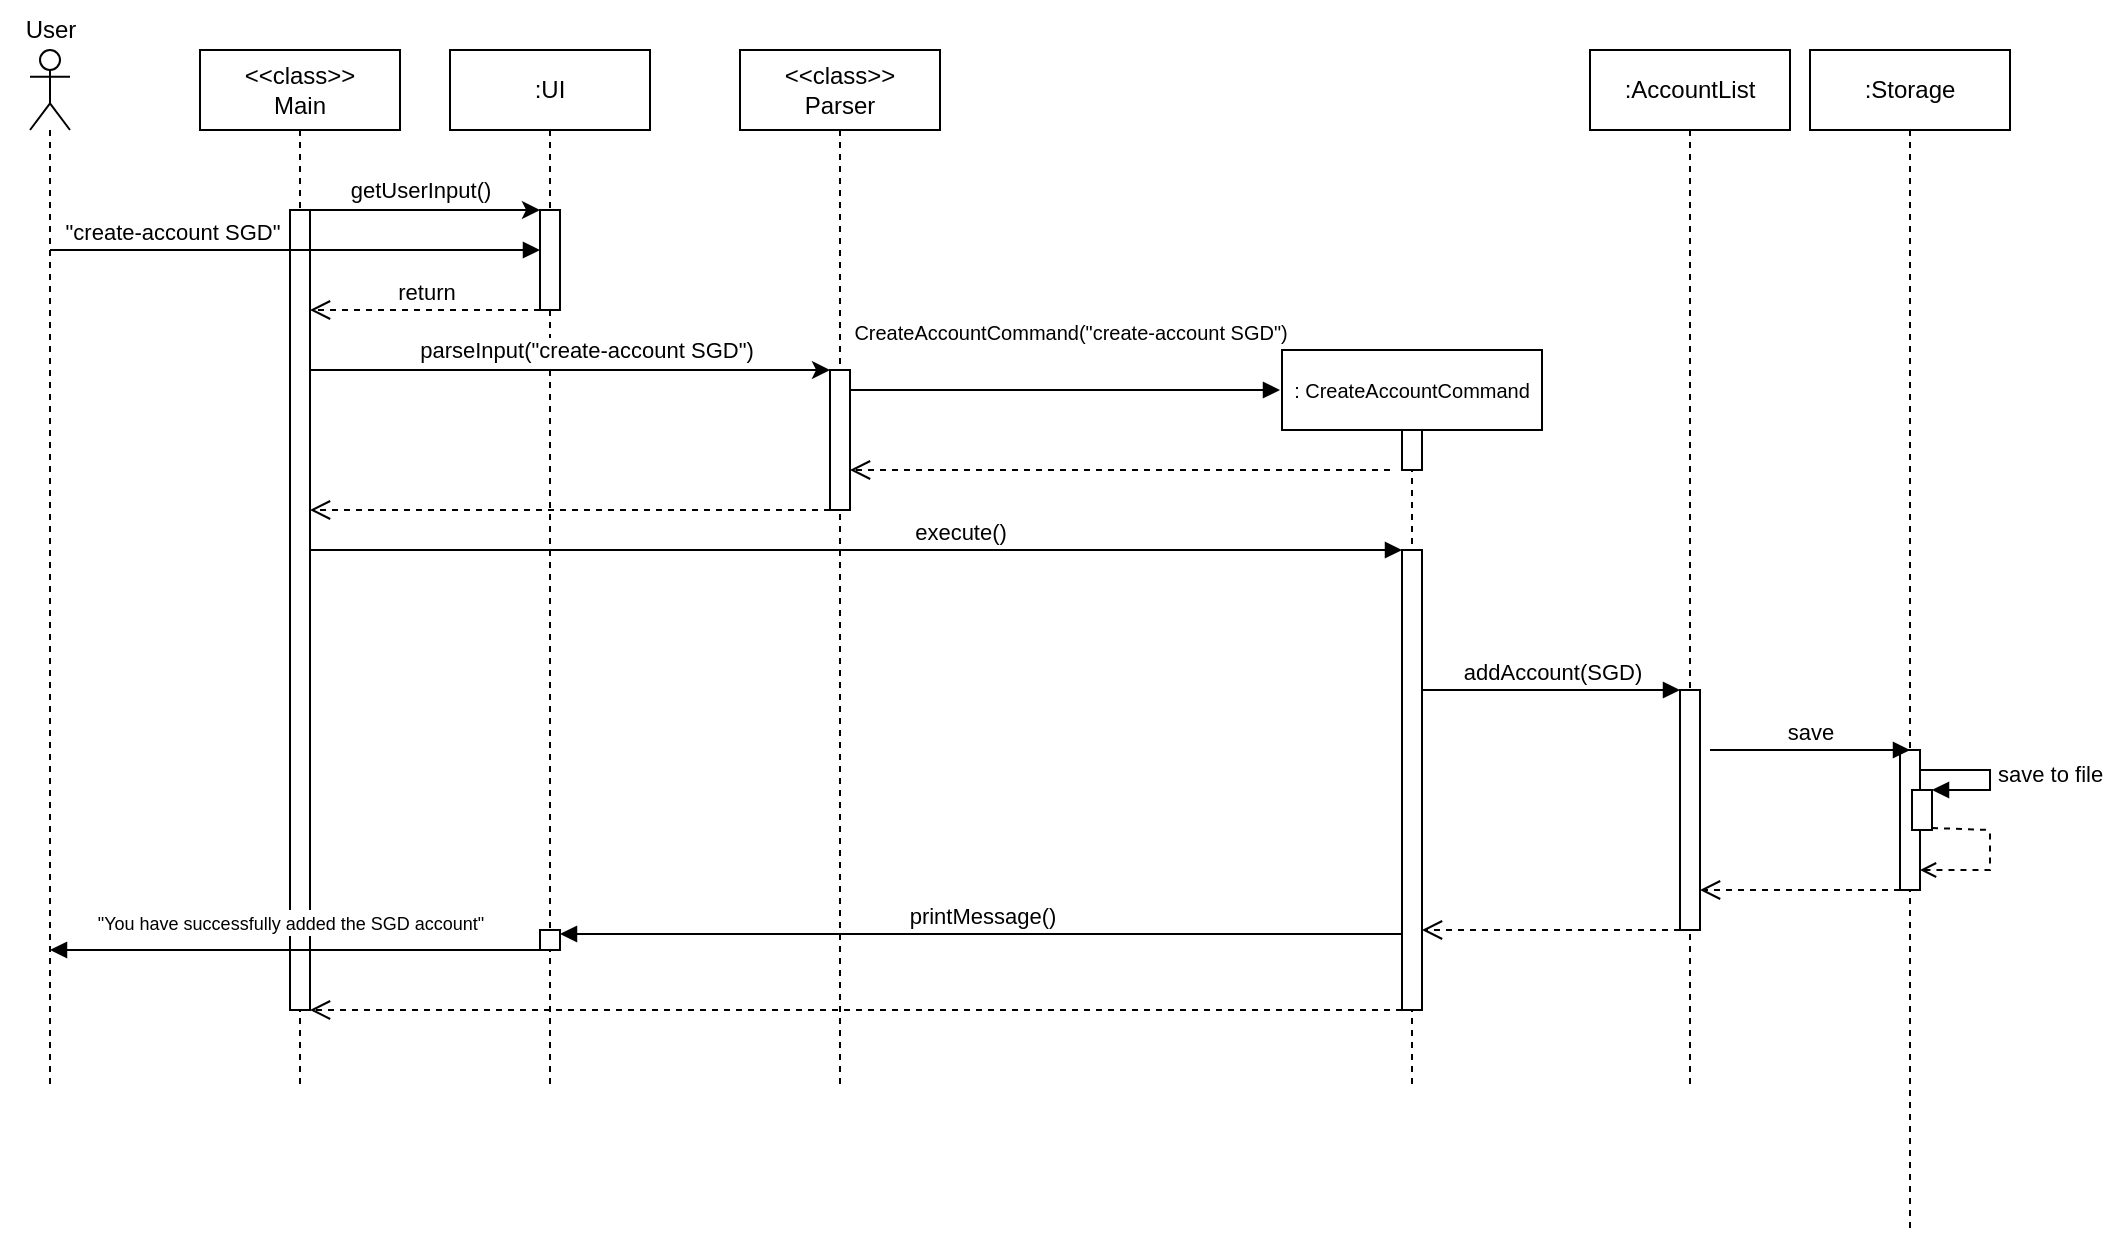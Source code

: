 <mxfile version="21.0.10" type="device"><diagram name="Page-1" id="2YBvvXClWsGukQMizWep"><mxGraphModel dx="746" dy="420" grid="1" gridSize="10" guides="1" tooltips="1" connect="1" arrows="1" fold="1" page="1" pageScale="1" pageWidth="850" pageHeight="1100" math="0" shadow="0"><root><mxCell id="0"/><mxCell id="1" parent="0"/><mxCell id="aM9ryv3xv72pqoxQDRHE-1" value=":UI" style="shape=umlLifeline;perimeter=lifelinePerimeter;whiteSpace=wrap;html=1;container=0;dropTarget=0;collapsible=0;recursiveResize=0;outlineConnect=0;portConstraint=eastwest;newEdgeStyle={&quot;edgeStyle&quot;:&quot;elbowEdgeStyle&quot;,&quot;elbow&quot;:&quot;vertical&quot;,&quot;curved&quot;:0,&quot;rounded&quot;:0};" parent="1" vertex="1"><mxGeometry x="230" y="40" width="100" height="520" as="geometry"/></mxCell><mxCell id="aM9ryv3xv72pqoxQDRHE-2" value="" style="html=1;points=[];perimeter=orthogonalPerimeter;outlineConnect=0;targetShapes=umlLifeline;portConstraint=eastwest;newEdgeStyle={&quot;edgeStyle&quot;:&quot;elbowEdgeStyle&quot;,&quot;elbow&quot;:&quot;vertical&quot;,&quot;curved&quot;:0,&quot;rounded&quot;:0};" parent="aM9ryv3xv72pqoxQDRHE-1" vertex="1"><mxGeometry x="45" y="80" width="10" height="50" as="geometry"/></mxCell><mxCell id="hMPF1phHnx8YN94nT98c-94" value="" style="html=1;points=[];perimeter=orthogonalPerimeter;outlineConnect=0;targetShapes=umlLifeline;portConstraint=eastwest;newEdgeStyle={&quot;edgeStyle&quot;:&quot;elbowEdgeStyle&quot;,&quot;elbow&quot;:&quot;vertical&quot;,&quot;curved&quot;:0,&quot;rounded&quot;:0};" parent="aM9ryv3xv72pqoxQDRHE-1" vertex="1"><mxGeometry x="45" y="440" width="10" height="10" as="geometry"/></mxCell><mxCell id="aM9ryv3xv72pqoxQDRHE-5" value="&amp;lt;&amp;lt;class&amp;gt;&amp;gt;&lt;br&gt;Parser" style="shape=umlLifeline;perimeter=lifelinePerimeter;whiteSpace=wrap;html=1;container=0;dropTarget=0;collapsible=0;recursiveResize=0;outlineConnect=0;portConstraint=eastwest;newEdgeStyle={&quot;edgeStyle&quot;:&quot;elbowEdgeStyle&quot;,&quot;elbow&quot;:&quot;vertical&quot;,&quot;curved&quot;:0,&quot;rounded&quot;:0};" parent="1" vertex="1"><mxGeometry x="375" y="40" width="100" height="520" as="geometry"/></mxCell><mxCell id="aM9ryv3xv72pqoxQDRHE-6" value="" style="html=1;points=[];perimeter=orthogonalPerimeter;outlineConnect=0;targetShapes=umlLifeline;portConstraint=eastwest;newEdgeStyle={&quot;edgeStyle&quot;:&quot;elbowEdgeStyle&quot;,&quot;elbow&quot;:&quot;vertical&quot;,&quot;curved&quot;:0,&quot;rounded&quot;:0};" parent="aM9ryv3xv72pqoxQDRHE-5" vertex="1"><mxGeometry x="45" y="160" width="10" height="70" as="geometry"/></mxCell><mxCell id="aM9ryv3xv72pqoxQDRHE-8" value="" style="html=1;verticalAlign=bottom;endArrow=open;dashed=1;endSize=8;edgeStyle=elbowEdgeStyle;elbow=vertical;curved=0;rounded=0;" parent="1" source="aM9ryv3xv72pqoxQDRHE-6" target="hMPF1phHnx8YN94nT98c-72" edge="1"><mxGeometry relative="1" as="geometry"><mxPoint x="280" y="140" as="targetPoint"/><Array as="points"><mxPoint x="415" y="270"/><mxPoint x="345" y="240"/><mxPoint x="415" y="210"/><mxPoint x="380" y="280"/></Array></mxGeometry></mxCell><mxCell id="hMPF1phHnx8YN94nT98c-1" value="parseInput(&quot;create-account SGD&quot;)" style="endArrow=classic;html=1;rounded=0;" parent="1" edge="1"><mxGeometry x="0.059" y="10" width="50" height="50" relative="1" as="geometry"><mxPoint x="160" y="200" as="sourcePoint"/><mxPoint x="420" y="200" as="targetPoint"/><Array as="points"><mxPoint x="405" y="200"/></Array><mxPoint as="offset"/></mxGeometry></mxCell><mxCell id="hMPF1phHnx8YN94nT98c-4" value="&lt;font style=&quot;font-size: 10px;&quot;&gt;:&amp;nbsp;CreateAccountCommand&lt;/font&gt;" style="shape=umlLifeline;perimeter=lifelinePerimeter;whiteSpace=wrap;html=1;container=1;dropTarget=0;collapsible=0;recursiveResize=0;outlineConnect=0;portConstraint=eastwest;newEdgeStyle={&quot;edgeStyle&quot;:&quot;elbowEdgeStyle&quot;,&quot;elbow&quot;:&quot;vertical&quot;,&quot;curved&quot;:0,&quot;rounded&quot;:0};" parent="1" vertex="1"><mxGeometry x="646" y="190" width="130" height="370" as="geometry"/></mxCell><mxCell id="hMPF1phHnx8YN94nT98c-6" value="" style="html=1;points=[];perimeter=orthogonalPerimeter;outlineConnect=0;targetShapes=umlLifeline;portConstraint=eastwest;newEdgeStyle={&quot;edgeStyle&quot;:&quot;elbowEdgeStyle&quot;,&quot;elbow&quot;:&quot;vertical&quot;,&quot;curved&quot;:0,&quot;rounded&quot;:0};" parent="hMPF1phHnx8YN94nT98c-4" vertex="1"><mxGeometry x="60" y="40" width="10" height="20" as="geometry"/></mxCell><mxCell id="hMPF1phHnx8YN94nT98c-78" value="" style="html=1;points=[];perimeter=orthogonalPerimeter;outlineConnect=0;targetShapes=umlLifeline;portConstraint=eastwest;newEdgeStyle={&quot;edgeStyle&quot;:&quot;elbowEdgeStyle&quot;,&quot;elbow&quot;:&quot;vertical&quot;,&quot;curved&quot;:0,&quot;rounded&quot;:0};" parent="hMPF1phHnx8YN94nT98c-4" vertex="1"><mxGeometry x="60" y="100" width="10" height="230" as="geometry"/></mxCell><mxCell id="hMPF1phHnx8YN94nT98c-5" value="&lt;font style=&quot;font-size: 10px;&quot;&gt;CreateAccountCommand(&quot;create-account SGD&quot;)&lt;/font&gt;" style="html=1;verticalAlign=bottom;endArrow=block;edgeStyle=elbowEdgeStyle;elbow=vertical;curved=0;rounded=0;" parent="1" source="aM9ryv3xv72pqoxQDRHE-6" edge="1"><mxGeometry x="0.023" y="20" width="80" relative="1" as="geometry"><mxPoint x="445" y="360" as="sourcePoint"/><mxPoint x="645" y="210" as="targetPoint"/><mxPoint as="offset"/></mxGeometry></mxCell><mxCell id="hMPF1phHnx8YN94nT98c-7" value="" style="html=1;verticalAlign=bottom;endArrow=open;dashed=1;endSize=8;edgeStyle=elbowEdgeStyle;elbow=vertical;curved=0;rounded=0;" parent="1" target="aM9ryv3xv72pqoxQDRHE-6" edge="1"><mxGeometry x="0.004" relative="1" as="geometry"><mxPoint x="700" y="250" as="sourcePoint"/><mxPoint x="465" y="250" as="targetPoint"/><mxPoint as="offset"/></mxGeometry></mxCell><mxCell id="hMPF1phHnx8YN94nT98c-69" value="&amp;lt;&amp;lt;class&amp;gt;&amp;gt;&lt;br&gt;Main" style="shape=umlLifeline;perimeter=lifelinePerimeter;whiteSpace=wrap;html=1;container=1;dropTarget=0;collapsible=0;recursiveResize=0;outlineConnect=0;portConstraint=eastwest;newEdgeStyle={&quot;edgeStyle&quot;:&quot;elbowEdgeStyle&quot;,&quot;elbow&quot;:&quot;vertical&quot;,&quot;curved&quot;:0,&quot;rounded&quot;:0};" parent="1" vertex="1"><mxGeometry x="105" y="40" width="100" height="520" as="geometry"/></mxCell><mxCell id="hMPF1phHnx8YN94nT98c-72" value="" style="html=1;points=[];perimeter=orthogonalPerimeter;outlineConnect=0;targetShapes=umlLifeline;portConstraint=eastwest;newEdgeStyle={&quot;edgeStyle&quot;:&quot;elbowEdgeStyle&quot;,&quot;elbow&quot;:&quot;vertical&quot;,&quot;curved&quot;:0,&quot;rounded&quot;:0};" parent="hMPF1phHnx8YN94nT98c-69" vertex="1"><mxGeometry x="45" y="80" width="10" height="400" as="geometry"/></mxCell><mxCell id="hMPF1phHnx8YN94nT98c-71" value="" style="shape=umlLifeline;perimeter=lifelinePerimeter;whiteSpace=wrap;html=1;container=1;dropTarget=0;collapsible=0;recursiveResize=0;outlineConnect=0;portConstraint=eastwest;newEdgeStyle={&quot;edgeStyle&quot;:&quot;elbowEdgeStyle&quot;,&quot;elbow&quot;:&quot;vertical&quot;,&quot;curved&quot;:0,&quot;rounded&quot;:0};participant=umlActor;" parent="1" vertex="1"><mxGeometry x="20" y="40" width="20" height="520" as="geometry"/></mxCell><mxCell id="aM9ryv3xv72pqoxQDRHE-3" value="&quot;create-account SGD&quot;" style="html=1;verticalAlign=bottom;startArrow=none;endArrow=block;startSize=8;edgeStyle=elbowEdgeStyle;elbow=vertical;curved=0;rounded=0;startFill=0;" parent="1" source="hMPF1phHnx8YN94nT98c-71" target="aM9ryv3xv72pqoxQDRHE-2" edge="1"><mxGeometry x="-0.507" relative="1" as="geometry"><mxPoint x="130" y="110" as="sourcePoint"/><Array as="points"><mxPoint x="200" y="140"/><mxPoint x="180" y="160"/></Array><mxPoint as="offset"/></mxGeometry></mxCell><mxCell id="hMPF1phHnx8YN94nT98c-73" value="getUserInput()" style="edgeStyle=elbowEdgeStyle;rounded=0;orthogonalLoop=1;jettySize=auto;html=1;elbow=vertical;curved=0;" parent="1" source="hMPF1phHnx8YN94nT98c-72" target="aM9ryv3xv72pqoxQDRHE-2" edge="1"><mxGeometry x="-0.043" y="10" relative="1" as="geometry"><Array as="points"><mxPoint x="245" y="120"/></Array><mxPoint as="offset"/></mxGeometry></mxCell><mxCell id="hMPF1phHnx8YN94nT98c-76" value="return" style="html=1;verticalAlign=bottom;endArrow=open;dashed=1;endSize=8;edgeStyle=elbowEdgeStyle;elbow=vertical;curved=0;rounded=0;" parent="1" source="aM9ryv3xv72pqoxQDRHE-2" edge="1"><mxGeometry relative="1" as="geometry"><mxPoint x="595" y="290" as="sourcePoint"/><mxPoint x="160" y="170" as="targetPoint"/><Array as="points"><mxPoint x="265" y="170"/></Array></mxGeometry></mxCell><mxCell id="hMPF1phHnx8YN94nT98c-77" value="execute()" style="html=1;verticalAlign=bottom;endArrow=block;edgeStyle=elbowEdgeStyle;elbow=vertical;curved=0;rounded=0;" parent="1" source="hMPF1phHnx8YN94nT98c-72" target="hMPF1phHnx8YN94nT98c-78" edge="1"><mxGeometry x="0.189" width="80" relative="1" as="geometry"><mxPoint x="515" y="290" as="sourcePoint"/><mxPoint x="595" y="290" as="targetPoint"/><Array as="points"><mxPoint x="675" y="290"/></Array><mxPoint as="offset"/></mxGeometry></mxCell><mxCell id="hMPF1phHnx8YN94nT98c-79" value=":AccountList" style="shape=umlLifeline;perimeter=lifelinePerimeter;whiteSpace=wrap;html=1;container=1;dropTarget=0;collapsible=0;recursiveResize=0;outlineConnect=0;portConstraint=eastwest;newEdgeStyle={&quot;edgeStyle&quot;:&quot;elbowEdgeStyle&quot;,&quot;elbow&quot;:&quot;vertical&quot;,&quot;curved&quot;:0,&quot;rounded&quot;:0};" parent="1" vertex="1"><mxGeometry x="800" y="40" width="100" height="520" as="geometry"/></mxCell><mxCell id="hMPF1phHnx8YN94nT98c-81" value="" style="html=1;points=[];perimeter=orthogonalPerimeter;outlineConnect=0;targetShapes=umlLifeline;portConstraint=eastwest;newEdgeStyle={&quot;edgeStyle&quot;:&quot;elbowEdgeStyle&quot;,&quot;elbow&quot;:&quot;vertical&quot;,&quot;curved&quot;:0,&quot;rounded&quot;:0};" parent="hMPF1phHnx8YN94nT98c-79" vertex="1"><mxGeometry x="45" y="320" width="10" height="120" as="geometry"/></mxCell><mxCell id="hMPF1phHnx8YN94nT98c-80" value="addAccount(SGD)" style="html=1;verticalAlign=bottom;endArrow=block;edgeStyle=elbowEdgeStyle;elbow=vertical;curved=0;rounded=0;" parent="1" source="hMPF1phHnx8YN94nT98c-78" target="hMPF1phHnx8YN94nT98c-81" edge="1"><mxGeometry width="80" relative="1" as="geometry"><mxPoint x="510" y="380" as="sourcePoint"/><mxPoint x="590" y="380" as="targetPoint"/><Array as="points"><mxPoint x="760" y="360"/></Array></mxGeometry></mxCell><mxCell id="hMPF1phHnx8YN94nT98c-82" value=":Storage" style="shape=umlLifeline;perimeter=lifelinePerimeter;whiteSpace=wrap;html=1;container=1;dropTarget=0;collapsible=0;recursiveResize=0;outlineConnect=0;portConstraint=eastwest;newEdgeStyle={&quot;edgeStyle&quot;:&quot;elbowEdgeStyle&quot;,&quot;elbow&quot;:&quot;vertical&quot;,&quot;curved&quot;:0,&quot;rounded&quot;:0};" parent="1" vertex="1"><mxGeometry x="910" y="40" width="100" height="590" as="geometry"/></mxCell><mxCell id="hMPF1phHnx8YN94nT98c-83" value="" style="html=1;points=[];perimeter=orthogonalPerimeter;outlineConnect=0;targetShapes=umlLifeline;portConstraint=eastwest;newEdgeStyle={&quot;edgeStyle&quot;:&quot;elbowEdgeStyle&quot;,&quot;elbow&quot;:&quot;vertical&quot;,&quot;curved&quot;:0,&quot;rounded&quot;:0};" parent="hMPF1phHnx8YN94nT98c-82" vertex="1"><mxGeometry x="45" y="350" width="10" height="70" as="geometry"/></mxCell><mxCell id="hMPF1phHnx8YN94nT98c-87" value="" style="html=1;points=[];perimeter=orthogonalPerimeter;outlineConnect=0;targetShapes=umlLifeline;portConstraint=eastwest;newEdgeStyle={&quot;edgeStyle&quot;:&quot;elbowEdgeStyle&quot;,&quot;elbow&quot;:&quot;vertical&quot;,&quot;curved&quot;:0,&quot;rounded&quot;:0};" parent="hMPF1phHnx8YN94nT98c-82" vertex="1"><mxGeometry x="51" y="370" width="10" height="20" as="geometry"/></mxCell><mxCell id="hMPF1phHnx8YN94nT98c-88" value="save to file" style="html=1;align=left;spacingLeft=2;endArrow=block;rounded=0;edgeStyle=orthogonalEdgeStyle;curved=0;rounded=0;" parent="hMPF1phHnx8YN94nT98c-82" source="hMPF1phHnx8YN94nT98c-83" target="hMPF1phHnx8YN94nT98c-87" edge="1"><mxGeometry relative="1" as="geometry"><mxPoint x="60" y="340" as="sourcePoint"/><Array as="points"><mxPoint x="90" y="360"/><mxPoint x="90" y="370"/></Array></mxGeometry></mxCell><mxCell id="hMPF1phHnx8YN94nT98c-85" value="save" style="html=1;verticalAlign=bottom;endArrow=block;edgeStyle=elbowEdgeStyle;elbow=horizontal;curved=0;rounded=0;" parent="1" edge="1"><mxGeometry width="80" relative="1" as="geometry"><mxPoint x="860" y="390" as="sourcePoint"/><mxPoint x="960" y="390" as="targetPoint"/><mxPoint as="offset"/></mxGeometry></mxCell><mxCell id="hMPF1phHnx8YN94nT98c-91" value="" style="html=1;verticalAlign=bottom;endArrow=open;dashed=1;endSize=8;edgeStyle=elbowEdgeStyle;elbow=vertical;curved=0;rounded=0;" parent="1" source="hMPF1phHnx8YN94nT98c-83" target="hMPF1phHnx8YN94nT98c-81" edge="1"><mxGeometry relative="1" as="geometry"><mxPoint x="750" y="310" as="sourcePoint"/><mxPoint x="670" y="310" as="targetPoint"/><Array as="points"><mxPoint x="920" y="460"/></Array></mxGeometry></mxCell><mxCell id="hMPF1phHnx8YN94nT98c-92" value="" style="html=1;verticalAlign=bottom;endArrow=open;dashed=1;endSize=8;edgeStyle=elbowEdgeStyle;elbow=vertical;curved=0;rounded=0;" parent="1" source="hMPF1phHnx8YN94nT98c-81" target="hMPF1phHnx8YN94nT98c-78" edge="1"><mxGeometry relative="1" as="geometry"><mxPoint x="750" y="310" as="sourcePoint"/><mxPoint x="670" y="310" as="targetPoint"/><Array as="points"><mxPoint x="781" y="480"/></Array></mxGeometry></mxCell><mxCell id="hMPF1phHnx8YN94nT98c-95" value="printMessage()" style="html=1;verticalAlign=bottom;endArrow=block;edgeStyle=elbowEdgeStyle;elbow=vertical;curved=0;rounded=0;" parent="1" source="hMPF1phHnx8YN94nT98c-78" edge="1"><mxGeometry width="80" relative="1" as="geometry"><mxPoint x="710.5" y="482" as="sourcePoint"/><mxPoint x="285" y="482" as="targetPoint"/><Array as="points"><mxPoint x="466" y="482"/></Array></mxGeometry></mxCell><mxCell id="hMPF1phHnx8YN94nT98c-96" value="&lt;font style=&quot;font-size: 9px;&quot;&gt;&quot;You have successfully added the SGD account&quot;&lt;/font&gt;" style="html=1;verticalAlign=bottom;endArrow=block;edgeStyle=elbowEdgeStyle;elbow=vertical;curved=0;rounded=0;" parent="1" source="hMPF1phHnx8YN94nT98c-94" target="hMPF1phHnx8YN94nT98c-71" edge="1"><mxGeometry x="0.019" y="-5" width="80" relative="1" as="geometry"><mxPoint x="370" y="340" as="sourcePoint"/><mxPoint x="450" y="340" as="targetPoint"/><Array as="points"><mxPoint x="220" y="490"/></Array><mxPoint as="offset"/></mxGeometry></mxCell><mxCell id="hMPF1phHnx8YN94nT98c-97" value="" style="html=1;verticalAlign=bottom;endArrow=open;dashed=1;endSize=8;edgeStyle=elbowEdgeStyle;elbow=vertical;curved=0;rounded=0;" parent="1" source="hMPF1phHnx8YN94nT98c-78" target="hMPF1phHnx8YN94nT98c-72" edge="1"><mxGeometry x="-0.209" relative="1" as="geometry"><mxPoint x="450" y="340" as="sourcePoint"/><mxPoint x="160" y="520" as="targetPoint"/><Array as="points"><mxPoint x="460" y="520"/></Array><mxPoint as="offset"/></mxGeometry></mxCell><mxCell id="hMPF1phHnx8YN94nT98c-98" value="User" style="text;html=1;align=center;verticalAlign=middle;resizable=0;points=[];autosize=1;strokeColor=none;fillColor=none;" parent="1" vertex="1"><mxGeometry x="5" y="15" width="50" height="30" as="geometry"/></mxCell><mxCell id="E9pio6plKkN6mG6r3gNl-8" value="" style="endArrow=none;dashed=1;html=1;strokeWidth=1;rounded=0;" edge="1" parent="1"><mxGeometry width="50" height="50" relative="1" as="geometry"><mxPoint x="971" y="429.0" as="sourcePoint"/><mxPoint x="1000" y="430" as="targetPoint"/></mxGeometry></mxCell><mxCell id="E9pio6plKkN6mG6r3gNl-10" value="" style="endArrow=none;dashed=1;html=1;strokeWidth=1;rounded=0;startArrow=open;startFill=0;" edge="1" parent="1" source="hMPF1phHnx8YN94nT98c-83"><mxGeometry width="50" height="50" relative="1" as="geometry"><mxPoint x="970" y="450" as="sourcePoint"/><mxPoint x="1000" y="430" as="targetPoint"/><Array as="points"><mxPoint x="1000" y="450"/></Array></mxGeometry></mxCell></root></mxGraphModel></diagram></mxfile>